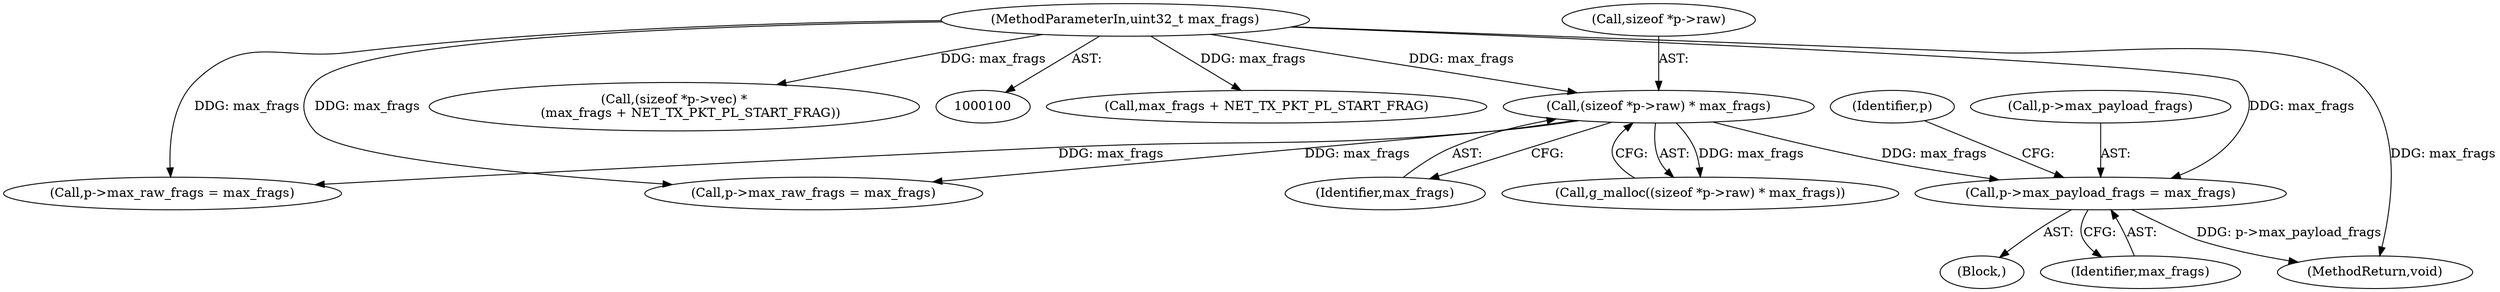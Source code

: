 digraph "0_qemu_47882fa4975bf0b58dd74474329fdd7154e8f04c@pointer" {
"1000144" [label="(Call,p->max_payload_frags = max_frags)"];
"1000137" [label="(Call,(sizeof *p->raw) * max_frags)"];
"1000103" [label="(MethodParameterIn,uint32_t max_frags)"];
"1000151" [label="(Identifier,p)"];
"1000129" [label="(Call,max_frags + NET_TX_PKT_PL_START_FRAG)"];
"1000144" [label="(Call,p->max_payload_frags = max_frags)"];
"1000103" [label="(MethodParameterIn,uint32_t max_frags)"];
"1000154" [label="(Call,p->max_raw_frags = max_frags)"];
"1000137" [label="(Call,(sizeof *p->raw) * max_frags)"];
"1000149" [label="(Call,p->max_raw_frags = max_frags)"];
"1000145" [label="(Call,p->max_payload_frags)"];
"1000105" [label="(Block,)"];
"1000136" [label="(Call,g_malloc((sizeof *p->raw) * max_frags))"];
"1000123" [label="(Call,(sizeof *p->vec) *\n        (max_frags + NET_TX_PKT_PL_START_FRAG))"];
"1000148" [label="(Identifier,max_frags)"];
"1000221" [label="(MethodReturn,void)"];
"1000143" [label="(Identifier,max_frags)"];
"1000138" [label="(Call,sizeof *p->raw)"];
"1000144" -> "1000105"  [label="AST: "];
"1000144" -> "1000148"  [label="CFG: "];
"1000145" -> "1000144"  [label="AST: "];
"1000148" -> "1000144"  [label="AST: "];
"1000151" -> "1000144"  [label="CFG: "];
"1000144" -> "1000221"  [label="DDG: p->max_payload_frags"];
"1000137" -> "1000144"  [label="DDG: max_frags"];
"1000103" -> "1000144"  [label="DDG: max_frags"];
"1000137" -> "1000136"  [label="AST: "];
"1000137" -> "1000143"  [label="CFG: "];
"1000138" -> "1000137"  [label="AST: "];
"1000143" -> "1000137"  [label="AST: "];
"1000136" -> "1000137"  [label="CFG: "];
"1000137" -> "1000136"  [label="DDG: max_frags"];
"1000103" -> "1000137"  [label="DDG: max_frags"];
"1000137" -> "1000149"  [label="DDG: max_frags"];
"1000137" -> "1000154"  [label="DDG: max_frags"];
"1000103" -> "1000100"  [label="AST: "];
"1000103" -> "1000221"  [label="DDG: max_frags"];
"1000103" -> "1000123"  [label="DDG: max_frags"];
"1000103" -> "1000129"  [label="DDG: max_frags"];
"1000103" -> "1000149"  [label="DDG: max_frags"];
"1000103" -> "1000154"  [label="DDG: max_frags"];
}
